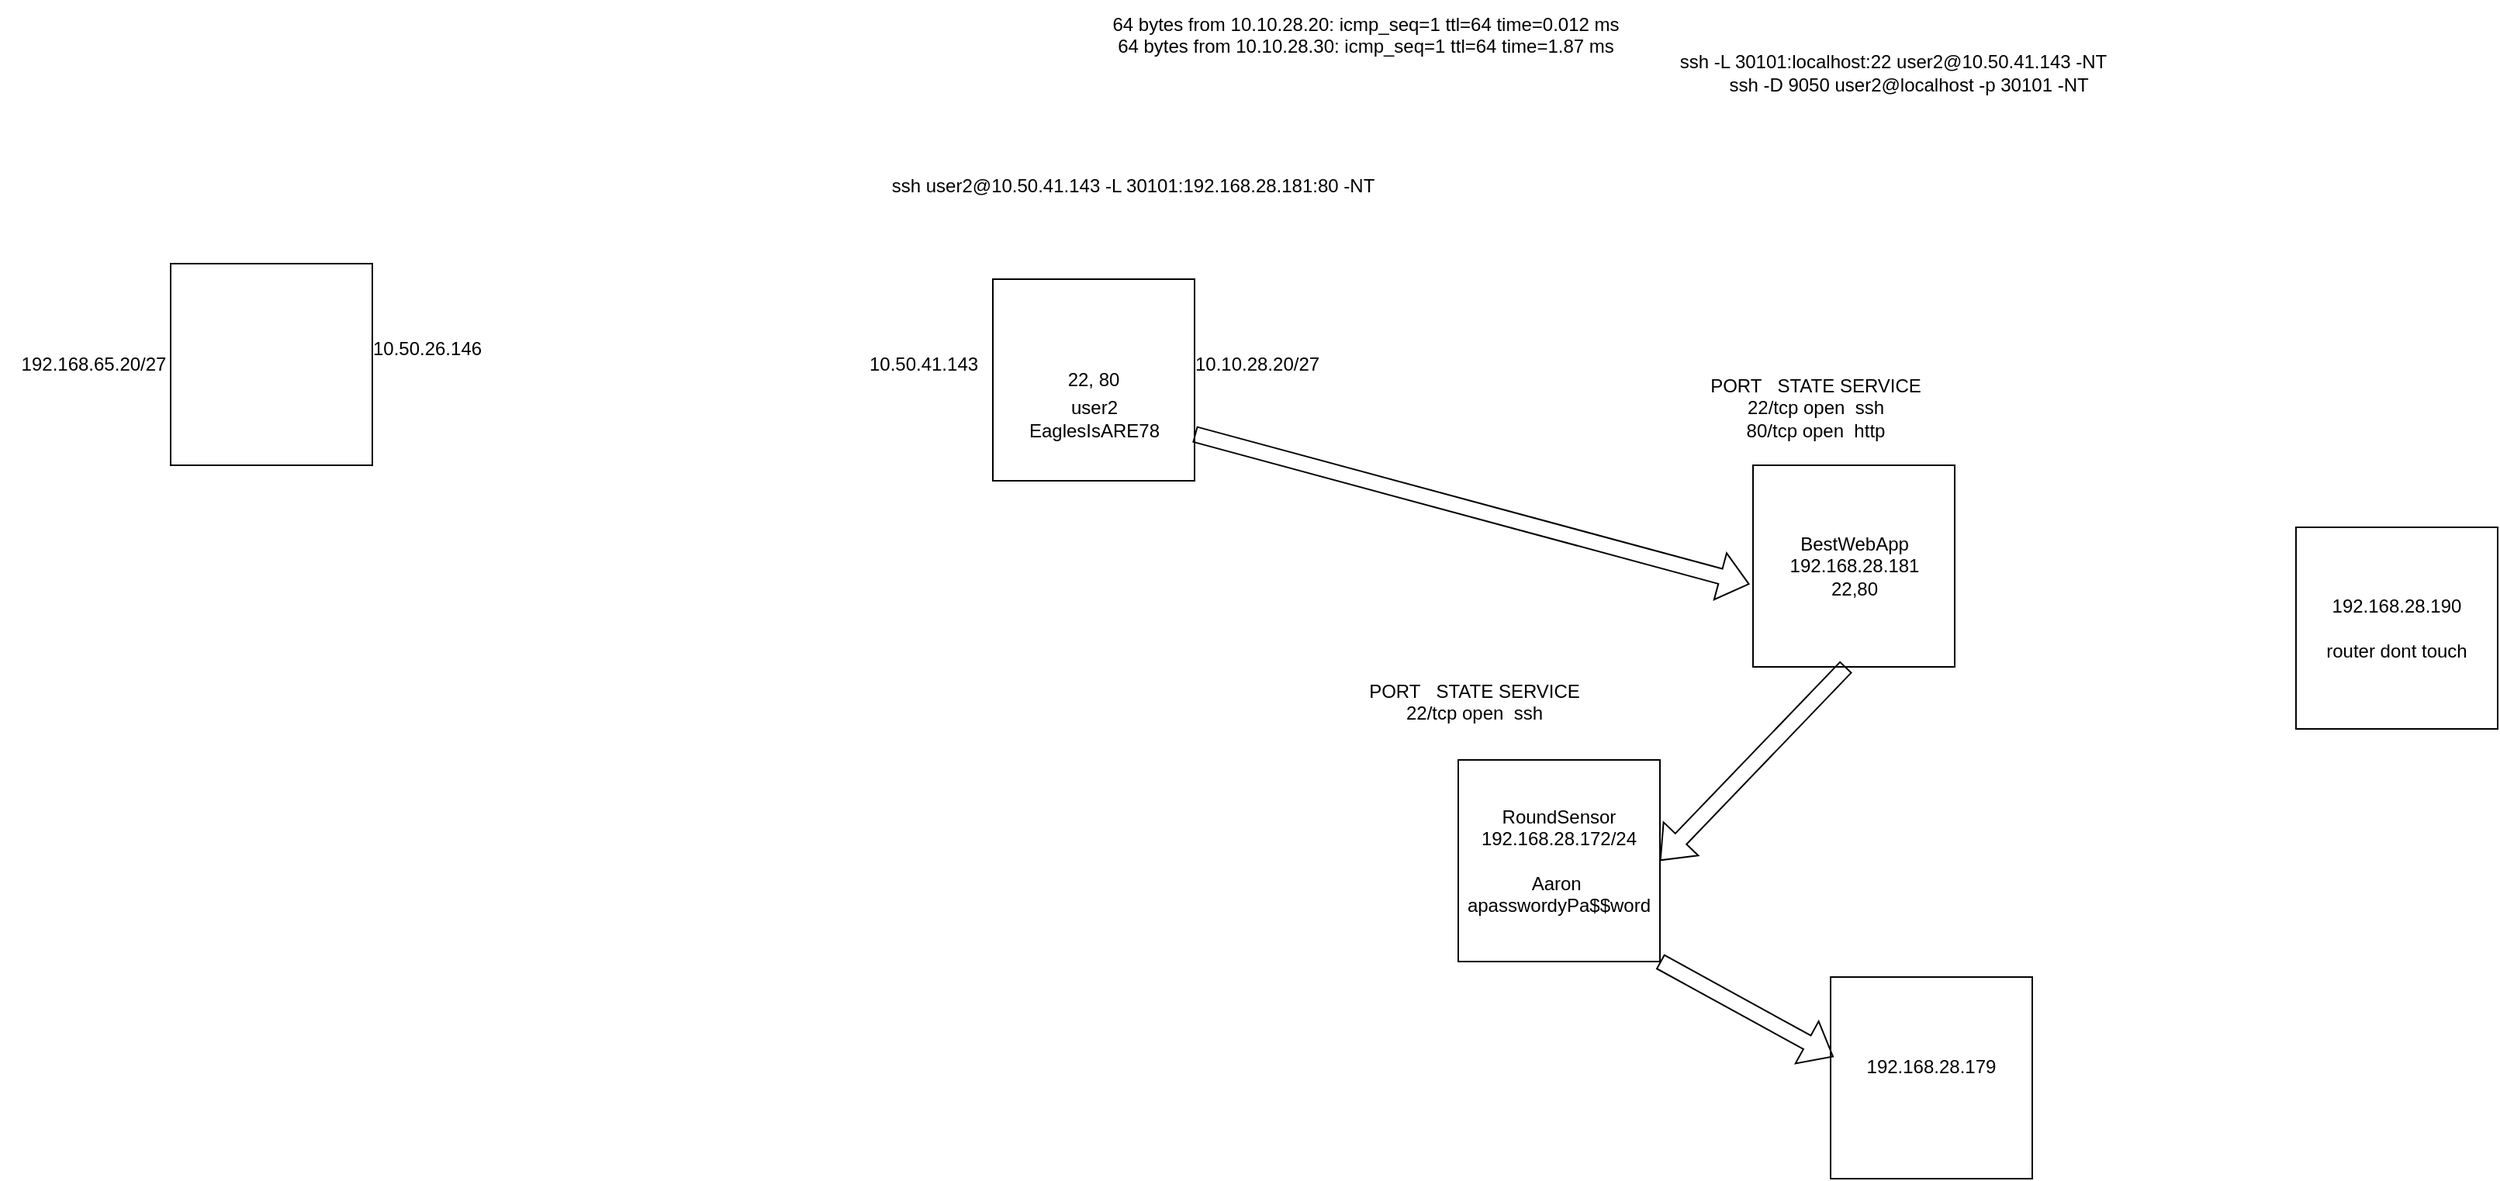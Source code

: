 <mxfile version="20.0.3" type="device"><diagram id="BplADoVYRBDdAr7PNos_" name="Page-1"><mxGraphModel dx="2971" dy="875" grid="1" gridSize="10" guides="1" tooltips="1" connect="1" arrows="1" fold="1" page="1" pageScale="1" pageWidth="1100" pageHeight="1700" math="0" shadow="0"><root><mxCell id="0"/><mxCell id="1" parent="0"/><mxCell id="fjXqpBkm7MXlrDCxudkP-1" value="22, 80" style="whiteSpace=wrap;html=1;aspect=fixed;" vertex="1" parent="1"><mxGeometry x="-80" y="340" width="130" height="130" as="geometry"/></mxCell><mxCell id="fjXqpBkm7MXlrDCxudkP-2" value="" style="whiteSpace=wrap;html=1;aspect=fixed;" vertex="1" parent="1"><mxGeometry x="-610" y="330" width="130" height="130" as="geometry"/></mxCell><mxCell id="fjXqpBkm7MXlrDCxudkP-3" value="10.50.26.146" style="text;html=1;align=center;verticalAlign=middle;resizable=0;points=[];autosize=1;strokeColor=none;fillColor=none;" vertex="1" parent="1"><mxGeometry x="-490" y="370" width="90" height="30" as="geometry"/></mxCell><mxCell id="fjXqpBkm7MXlrDCxudkP-4" value="&lt;span style=&quot;&quot;&gt;192.168.65.20/27&lt;/span&gt;" style="text;html=1;align=center;verticalAlign=middle;resizable=0;points=[];autosize=1;strokeColor=none;fillColor=none;" vertex="1" parent="1"><mxGeometry x="-720" y="380" width="120" height="30" as="geometry"/></mxCell><mxCell id="fjXqpBkm7MXlrDCxudkP-5" value="10.10.28.20/27" style="text;html=1;align=center;verticalAlign=middle;resizable=0;points=[];autosize=1;strokeColor=none;fillColor=none;" vertex="1" parent="1"><mxGeometry x="40" y="380" width="100" height="30" as="geometry"/></mxCell><mxCell id="fjXqpBkm7MXlrDCxudkP-6" value="&lt;span style=&quot;&quot;&gt;10.50.41.143&lt;/span&gt;" style="text;html=1;align=center;verticalAlign=middle;resizable=0;points=[];autosize=1;strokeColor=none;fillColor=none;" vertex="1" parent="1"><mxGeometry x="-170" y="380" width="90" height="30" as="geometry"/></mxCell><mxCell id="fjXqpBkm7MXlrDCxudkP-7" value="&lt;div&gt;64 bytes from 10.10.28.20: icmp_seq=1 ttl=64 time=0.012 ms&lt;/div&gt;&lt;div&gt;64 bytes from 10.10.28.30: icmp_seq=1 ttl=64 time=1.87 ms&lt;/div&gt;&lt;div&gt;&lt;br&gt;&lt;/div&gt;" style="text;html=1;align=center;verticalAlign=middle;resizable=0;points=[];autosize=1;strokeColor=none;fillColor=none;" vertex="1" parent="1"><mxGeometry x="-15" y="160" width="350" height="60" as="geometry"/></mxCell><mxCell id="fjXqpBkm7MXlrDCxudkP-8" value="&lt;div&gt;user2&lt;/div&gt;&lt;div&gt;EaglesIsARE78&lt;/div&gt;" style="text;html=1;align=center;verticalAlign=middle;resizable=0;points=[];autosize=1;strokeColor=none;fillColor=none;" vertex="1" parent="1"><mxGeometry x="-70" y="410" width="110" height="40" as="geometry"/></mxCell><mxCell id="fjXqpBkm7MXlrDCxudkP-9" value="" style="whiteSpace=wrap;html=1;aspect=fixed;" vertex="1" parent="1"><mxGeometry x="410" y="460" width="130" height="130" as="geometry"/></mxCell><mxCell id="fjXqpBkm7MXlrDCxudkP-10" value="BestWebApp&lt;br&gt;192.168.28.181&lt;br&gt;22,80" style="text;html=1;align=center;verticalAlign=middle;resizable=0;points=[];autosize=1;strokeColor=none;fillColor=none;" vertex="1" parent="1"><mxGeometry x="420" y="495" width="110" height="60" as="geometry"/></mxCell><mxCell id="fjXqpBkm7MXlrDCxudkP-11" value="ssh user2@10.50.41.143 -L 30101:192.168.28.181:80 -NT" style="text;html=1;align=center;verticalAlign=middle;resizable=0;points=[];autosize=1;strokeColor=none;fillColor=none;" vertex="1" parent="1"><mxGeometry x="-155" y="265" width="330" height="30" as="geometry"/></mxCell><mxCell id="fjXqpBkm7MXlrDCxudkP-12" value="ssh -L 30101:localhost:22 user2@10.50.41.143 -NT" style="text;html=1;align=center;verticalAlign=middle;resizable=0;points=[];autosize=1;strokeColor=none;fillColor=none;" vertex="1" parent="1"><mxGeometry x="350" y="185" width="300" height="30" as="geometry"/></mxCell><mxCell id="fjXqpBkm7MXlrDCxudkP-13" value="ssh -D 9050 user2@localhost -p 30101 -NT" style="text;html=1;align=center;verticalAlign=middle;resizable=0;points=[];autosize=1;strokeColor=none;fillColor=none;" vertex="1" parent="1"><mxGeometry x="380" y="200" width="260" height="30" as="geometry"/></mxCell><mxCell id="fjXqpBkm7MXlrDCxudkP-14" value="RoundSensor&lt;br&gt;192.168.28.172/24&lt;br&gt;&lt;br&gt;Aaron&amp;nbsp; apasswordyPa$$word" style="whiteSpace=wrap;html=1;aspect=fixed;" vertex="1" parent="1"><mxGeometry x="220" y="650" width="130" height="130" as="geometry"/></mxCell><mxCell id="fjXqpBkm7MXlrDCxudkP-15" value="&lt;div&gt;PORT&amp;nbsp; &amp;nbsp;STATE SERVICE&lt;/div&gt;&lt;div&gt;22/tcp open&amp;nbsp; ssh&lt;/div&gt;&lt;div&gt;&lt;br&gt;&lt;/div&gt;" style="text;html=1;align=center;verticalAlign=middle;resizable=0;points=[];autosize=1;strokeColor=none;fillColor=none;" vertex="1" parent="1"><mxGeometry x="150" y="590" width="160" height="60" as="geometry"/></mxCell><mxCell id="fjXqpBkm7MXlrDCxudkP-16" value="&lt;div&gt;PORT&amp;nbsp; &amp;nbsp;STATE SERVICE&lt;/div&gt;&lt;div&gt;22/tcp open&amp;nbsp; ssh&lt;/div&gt;&lt;div&gt;80/tcp open&amp;nbsp; http&lt;/div&gt;&lt;div&gt;&lt;br&gt;&lt;/div&gt;" style="text;html=1;align=center;verticalAlign=middle;resizable=0;points=[];autosize=1;strokeColor=none;fillColor=none;" vertex="1" parent="1"><mxGeometry x="370" y="395" width="160" height="70" as="geometry"/></mxCell><mxCell id="fjXqpBkm7MXlrDCxudkP-18" value="192.168.28.190&lt;br&gt;&lt;br&gt;router dont touch" style="whiteSpace=wrap;html=1;aspect=fixed;" vertex="1" parent="1"><mxGeometry x="760" y="500" width="130" height="130" as="geometry"/></mxCell><mxCell id="fjXqpBkm7MXlrDCxudkP-19" value="" style="shape=flexArrow;endArrow=classic;html=1;rounded=0;entryX=-0.017;entryY=0.59;entryDx=0;entryDy=0;entryPerimeter=0;" edge="1" parent="1" target="fjXqpBkm7MXlrDCxudkP-9"><mxGeometry width="50" height="50" relative="1" as="geometry"><mxPoint x="50" y="440" as="sourcePoint"/><mxPoint x="100" y="390" as="targetPoint"/></mxGeometry></mxCell><mxCell id="fjXqpBkm7MXlrDCxudkP-20" value="" style="shape=flexArrow;endArrow=classic;html=1;rounded=0;entryX=1;entryY=0.5;entryDx=0;entryDy=0;" edge="1" parent="1" target="fjXqpBkm7MXlrDCxudkP-14"><mxGeometry width="50" height="50" relative="1" as="geometry"><mxPoint x="470" y="590" as="sourcePoint"/><mxPoint x="430" y="640" as="targetPoint"/></mxGeometry></mxCell><mxCell id="fjXqpBkm7MXlrDCxudkP-22" value="192.168.28.179&lt;br&gt;&lt;br&gt;" style="whiteSpace=wrap;html=1;aspect=fixed;" vertex="1" parent="1"><mxGeometry x="460" y="790" width="130" height="130" as="geometry"/></mxCell><mxCell id="fjXqpBkm7MXlrDCxudkP-23" value="" style="shape=flexArrow;endArrow=classic;html=1;rounded=0;entryX=0.015;entryY=0.396;entryDx=0;entryDy=0;entryPerimeter=0;" edge="1" parent="1" target="fjXqpBkm7MXlrDCxudkP-22"><mxGeometry width="50" height="50" relative="1" as="geometry"><mxPoint x="350" y="780" as="sourcePoint"/><mxPoint x="230" y="905" as="targetPoint"/></mxGeometry></mxCell></root></mxGraphModel></diagram></mxfile>